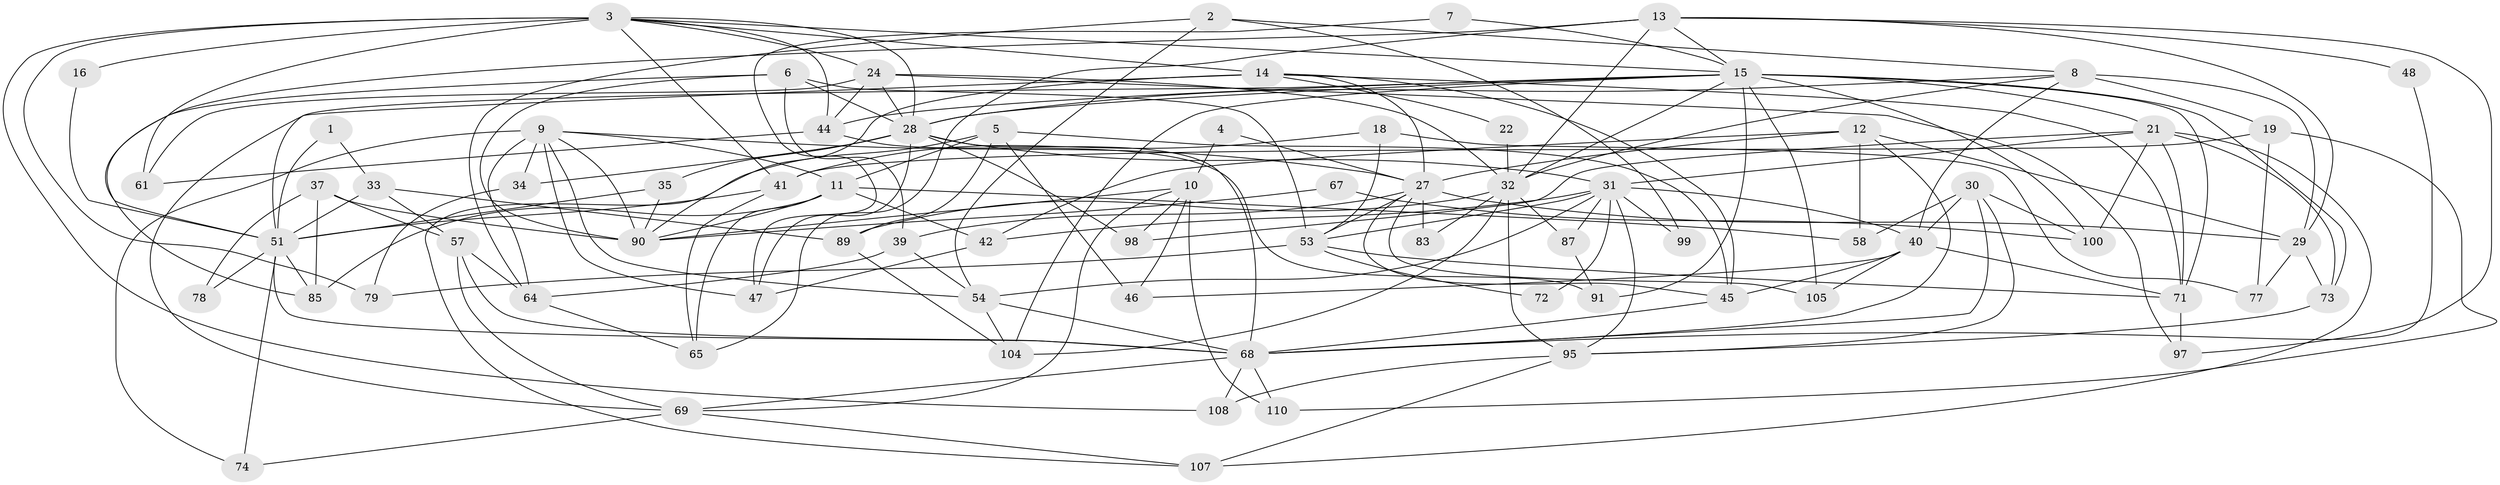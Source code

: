 // original degree distribution, {2: 0.168141592920354, 4: 0.21238938053097345, 5: 0.13274336283185842, 3: 0.30973451327433627, 6: 0.07964601769911504, 7: 0.061946902654867256, 8: 0.017699115044247787, 10: 0.008849557522123894, 9: 0.008849557522123894}
// Generated by graph-tools (version 1.1) at 2025/11/02/27/25 16:11:22]
// undirected, 74 vertices, 182 edges
graph export_dot {
graph [start="1"]
  node [color=gray90,style=filled];
  1;
  2;
  3 [super="+17"];
  4;
  5 [super="+43"];
  6 [super="+36"];
  7;
  8 [super="+25"];
  9 [super="+63"];
  10 [super="+94"];
  11 [super="+23"];
  12 [super="+55"];
  13 [super="+101"];
  14 [super="+20"];
  15 [super="+75"];
  16;
  18 [super="+84"];
  19 [super="+26"];
  21 [super="+103"];
  22;
  24 [super="+111"];
  27 [super="+38"];
  28 [super="+66"];
  29;
  30 [super="+50"];
  31 [super="+62"];
  32 [super="+96"];
  33 [super="+56"];
  34 [super="+70"];
  35;
  37 [super="+52"];
  39;
  40 [super="+49"];
  41;
  42;
  44 [super="+59"];
  45;
  46;
  47 [super="+86"];
  48;
  51 [super="+80"];
  53 [super="+81"];
  54 [super="+60"];
  57 [super="+93"];
  58;
  61;
  64 [super="+106"];
  65 [super="+102"];
  67;
  68 [super="+76"];
  69 [super="+113"];
  71 [super="+82"];
  72;
  73 [super="+88"];
  74;
  77;
  78;
  79;
  83;
  85;
  87;
  89;
  90 [super="+92"];
  91;
  95 [super="+112"];
  97;
  98;
  99;
  100 [super="+109"];
  104;
  105;
  107;
  108;
  110;
  1 -- 51;
  1 -- 33;
  2 -- 54;
  2 -- 64;
  2 -- 99;
  2 -- 8;
  3 -- 61;
  3 -- 15;
  3 -- 16;
  3 -- 44;
  3 -- 24;
  3 -- 41;
  3 -- 108;
  3 -- 28;
  3 -- 14;
  3 -- 79;
  4 -- 27;
  4 -- 10;
  5 -- 45;
  5 -- 11;
  5 -- 89;
  5 -- 107;
  5 -- 46;
  6 -- 53;
  6 -- 39;
  6 -- 90;
  6 -- 28;
  6 -- 85;
  7 -- 15;
  7 -- 47;
  8 -- 28;
  8 -- 29;
  8 -- 19 [weight=2];
  8 -- 40;
  8 -- 32;
  9 -- 90 [weight=2];
  9 -- 47;
  9 -- 11;
  9 -- 54;
  9 -- 64;
  9 -- 34;
  9 -- 74;
  9 -- 27;
  10 -- 69;
  10 -- 98;
  10 -- 110;
  10 -- 46;
  10 -- 90;
  11 -- 85;
  11 -- 65;
  11 -- 58;
  11 -- 42;
  11 -- 90;
  12 -- 42;
  12 -- 58;
  12 -- 27;
  12 -- 68;
  12 -- 29;
  13 -- 29;
  13 -- 51 [weight=2];
  13 -- 15;
  13 -- 48;
  13 -- 97;
  13 -- 65;
  13 -- 32;
  14 -- 45;
  14 -- 22;
  14 -- 90 [weight=2];
  14 -- 27;
  14 -- 71;
  14 -- 51;
  15 -- 32;
  15 -- 100;
  15 -- 71;
  15 -- 73;
  15 -- 104;
  15 -- 105;
  15 -- 91;
  15 -- 28;
  15 -- 44;
  15 -- 21;
  15 -- 69;
  16 -- 51;
  18 -- 77;
  18 -- 41;
  18 -- 53;
  19 -- 110;
  19 -- 41;
  19 -- 77;
  21 -- 98;
  21 -- 107;
  21 -- 73;
  21 -- 100;
  21 -- 71;
  21 -- 31;
  22 -- 32;
  24 -- 32;
  24 -- 97;
  24 -- 28;
  24 -- 61;
  24 -- 44;
  27 -- 39;
  27 -- 105;
  27 -- 83;
  27 -- 45;
  27 -- 29;
  27 -- 53;
  28 -- 35;
  28 -- 68;
  28 -- 34;
  28 -- 98;
  28 -- 47;
  28 -- 31;
  29 -- 77;
  29 -- 73;
  30 -- 40;
  30 -- 95;
  30 -- 58;
  30 -- 100;
  30 -- 68;
  31 -- 53;
  31 -- 54;
  31 -- 72;
  31 -- 99;
  31 -- 87;
  31 -- 42;
  31 -- 95;
  31 -- 40;
  32 -- 104;
  32 -- 83;
  32 -- 87;
  32 -- 89;
  32 -- 95;
  33 -- 57;
  33 -- 89;
  33 -- 51;
  34 -- 79;
  35 -- 90;
  35 -- 51;
  37 -- 57;
  37 -- 78;
  37 -- 90;
  37 -- 85;
  39 -- 54;
  39 -- 64;
  40 -- 45;
  40 -- 46;
  40 -- 71;
  40 -- 105;
  41 -- 51;
  41 -- 65;
  42 -- 47;
  44 -- 91;
  44 -- 61;
  45 -- 68;
  48 -- 68;
  51 -- 74 [weight=2];
  51 -- 78;
  51 -- 85;
  51 -- 68;
  53 -- 72;
  53 -- 79;
  53 -- 71;
  54 -- 104;
  54 -- 68;
  57 -- 64;
  57 -- 68;
  57 -- 69;
  64 -- 65;
  67 -- 90;
  67 -- 100;
  68 -- 110;
  68 -- 108;
  68 -- 69;
  69 -- 107;
  69 -- 74;
  71 -- 97;
  73 -- 95;
  87 -- 91;
  89 -- 104;
  95 -- 107;
  95 -- 108;
}
